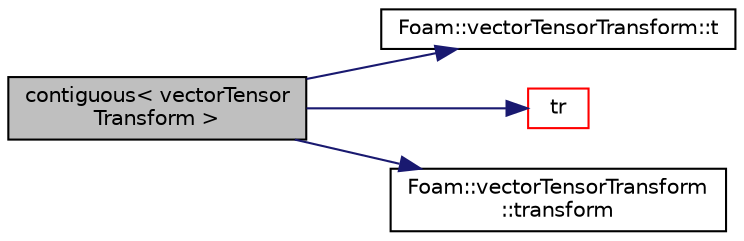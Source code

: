 digraph "contiguous&lt; vectorTensorTransform &gt;"
{
  bgcolor="transparent";
  edge [fontname="Helvetica",fontsize="10",labelfontname="Helvetica",labelfontsize="10"];
  node [fontname="Helvetica",fontsize="10",shape=record];
  rankdir="LR";
  Node1 [label="contiguous\< vectorTensor\lTransform \>",height=0.2,width=0.4,color="black", fillcolor="grey75", style="filled", fontcolor="black"];
  Node1 -> Node2 [color="midnightblue",fontsize="10",style="solid",fontname="Helvetica"];
  Node2 [label="Foam::vectorTensorTransform::t",height=0.2,width=0.4,color="black",URL="$a02892.html#a9843788d6d82317212ae7c974d4995de"];
  Node1 -> Node3 [color="midnightblue",fontsize="10",style="solid",fontname="Helvetica"];
  Node3 [label="tr",height=0.2,width=0.4,color="red",URL="$a10974.html#a16888f82e1accdb4c88dc9573a1dd02e"];
  Node1 -> Node4 [color="midnightblue",fontsize="10",style="solid",fontname="Helvetica"];
  Node4 [label="Foam::vectorTensorTransform\l::transform",height=0.2,width=0.4,color="black",URL="$a02892.html#a7179ab7666b30bb35b546b3f04a09b50",tooltip="Transform the given field. "];
}
